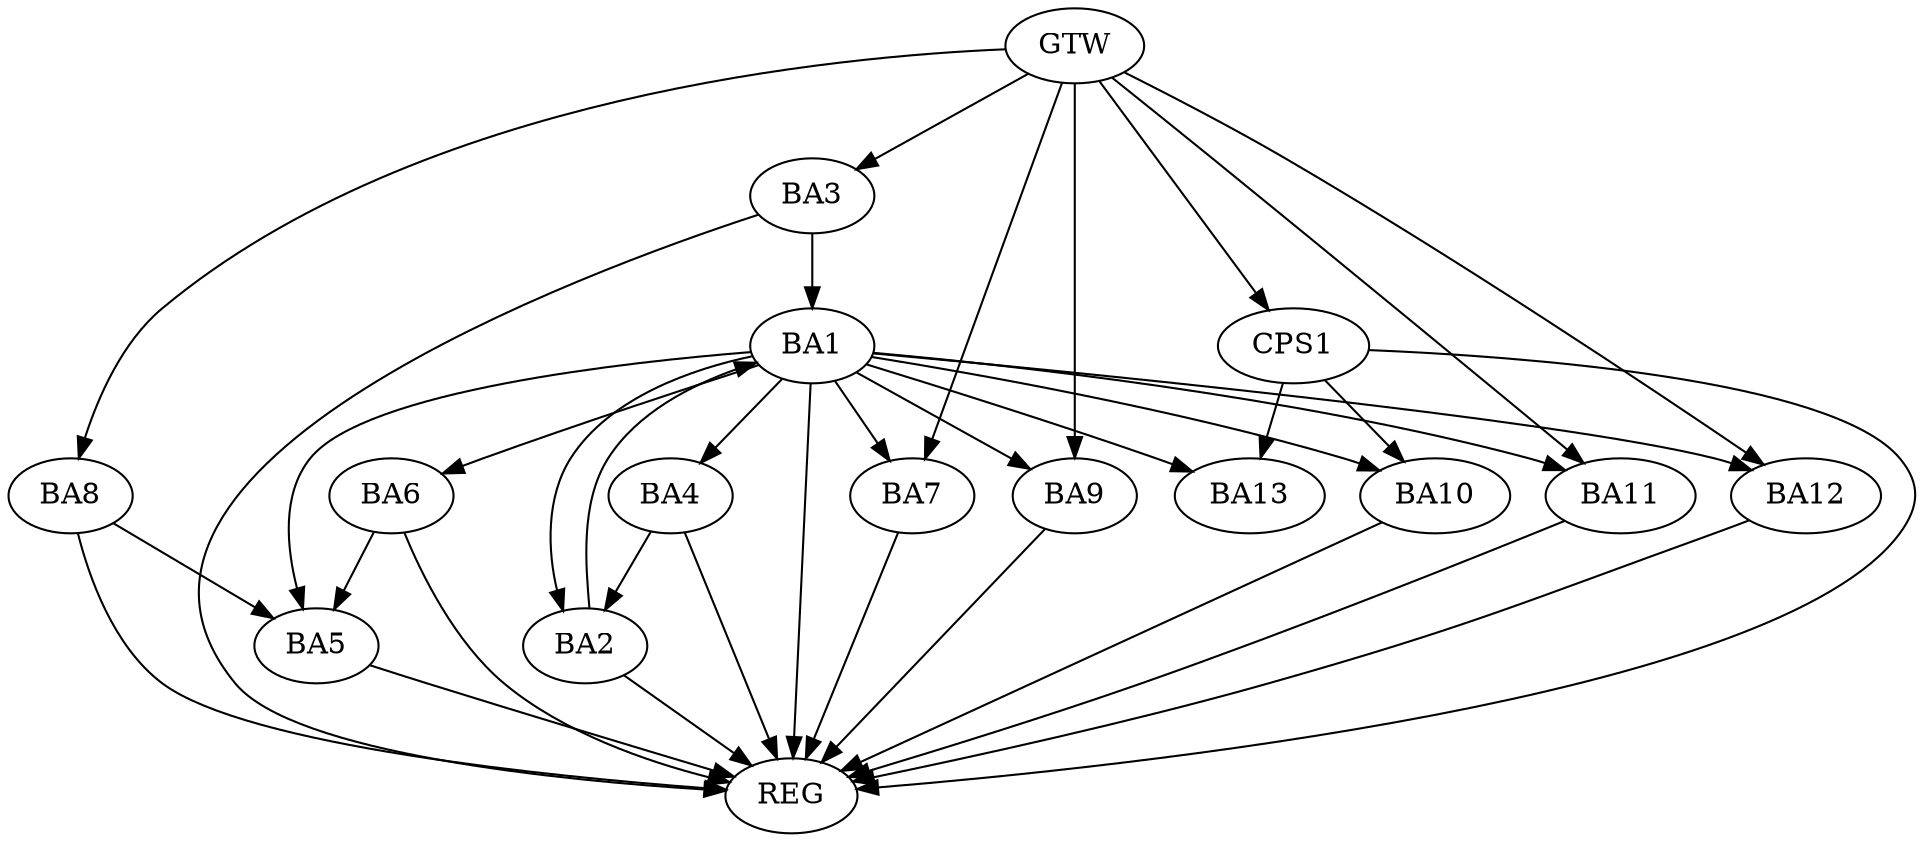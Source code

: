 strict digraph G {
  BA1 [ label="BA1" ];
  BA2 [ label="BA2" ];
  BA3 [ label="BA3" ];
  BA4 [ label="BA4" ];
  BA5 [ label="BA5" ];
  BA6 [ label="BA6" ];
  BA7 [ label="BA7" ];
  BA8 [ label="BA8" ];
  BA9 [ label="BA9" ];
  BA10 [ label="BA10" ];
  BA11 [ label="BA11" ];
  BA12 [ label="BA12" ];
  BA13 [ label="BA13" ];
  CPS1 [ label="CPS1" ];
  GTW [ label="GTW" ];
  REG [ label="REG" ];
  BA1 -> BA2;
  BA2 -> BA1;
  BA3 -> BA1;
  BA4 -> BA2;
  BA6 -> BA5;
  BA8 -> BA5;
  CPS1 -> BA13;
  CPS1 -> BA10;
  GTW -> BA3;
  GTW -> BA7;
  GTW -> BA8;
  GTW -> BA9;
  GTW -> BA11;
  GTW -> BA12;
  GTW -> CPS1;
  BA1 -> REG;
  BA2 -> REG;
  BA3 -> REG;
  BA4 -> REG;
  BA5 -> REG;
  BA6 -> REG;
  BA7 -> REG;
  BA8 -> REG;
  BA9 -> REG;
  BA10 -> REG;
  BA11 -> REG;
  BA12 -> REG;
  CPS1 -> REG;
  BA1 -> BA11;
  BA1 -> BA6;
  BA1 -> BA10;
  BA1 -> BA12;
  BA1 -> BA5;
  BA1 -> BA13;
  BA1 -> BA4;
  BA1 -> BA9;
  BA1 -> BA7;
}
